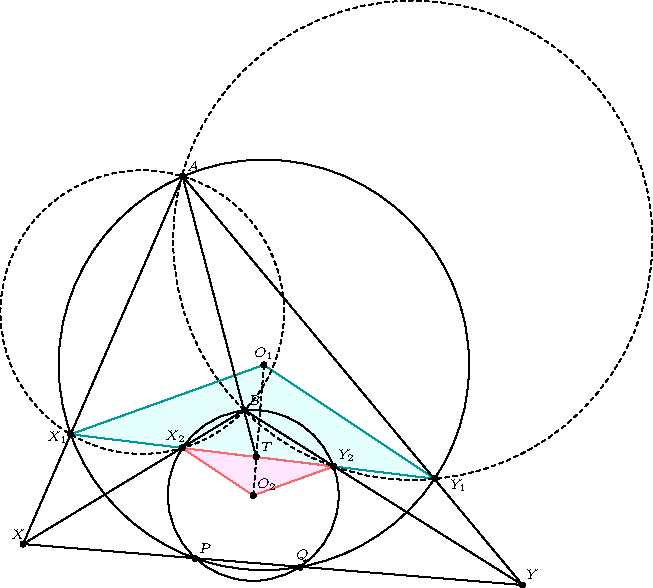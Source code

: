 /* File unicodetex not found. */

 /* Geogebra to Asymptote conversion, documentation at artofproblemsolving.com/Wiki, go to User:Azjps/geogebra */
import graph; size(11.5cm); 
real labelscalefactor = 0.3; /* changes label-to-point distance */
pen dps = linewidth(0.5) + fontsize(7); defaultpen(dps); /* default pen style */ 
pen dotstyle = black; /* point style */ 
real xmin = 7, xmax = 18.5, ymin = -7, ymax = 3.5;  /* image dimensions */
pen qqzzzz = rgb(0,0.6,0.6); pen ffwwww = rgb(1,0.4,0.4); 

pair o1 = (11.68,-2.86);
pair o2 = (11.5,-5.06);
pair x2 = (10.3,-4.26);
pair y2 = (12.86,-4.57);
pair x1 = (8.42,-4.03);
pair y1 = (14.56,-4.78);

fill(o2--x2--y2--cycle, magenta * 0.1 + white * 0.9);
fill(o1--x1--y1--cycle, cyan * 0.1 + white * 0.9);

draw((11.68,-2.86)--(8.42,-4.03)--(14.56,-4.78)--cycle, qqzzzz); 
draw((10.3,-4.26)--(11.5,-5.06)--(12.86,-4.57)--cycle, ffwwww); 
 /* draw figures */
draw(circle((11.68,-2.86), 3.46)); 
draw(circle((11.5,-5.06), 1.44)); 
draw((11.68,-2.86)--(8.42,-4.03), qqzzzz); 
draw((8.42,-4.03)--(14.56,-4.78), qqzzzz); 
draw((14.56,-4.78)--(11.68,-2.86), qqzzzz); 
draw((10.3,-4.26)--(11.5,-5.06), ffwwww); 
draw((11.5,-5.06)--(12.86,-4.57), ffwwww); 
draw((12.86,-4.57)--(10.3,-4.26), ffwwww); 
draw((11.68,-2.86)--(11.5,-5.06), linetype("4 4")); 
draw((10.31,0.32)--(7.62,-5.88)); 
draw((7.62,-5.88)--(16.04,-6.57)); 
draw((16.04,-6.57)--(10.31,0.32)); 
draw((10.31,0.32)--(11.55,-4.41)); 
draw((7.62,-5.88)--(11.35,-3.62)); 
draw((11.35,-3.62)--(16.04,-6.57)); 
draw(circle((9.63,-1.97), 2.39), linetype("4 4")); 
draw(circle((14.19,-0.76), 4.04), linetype("4 4")); 
 /* dots and labels */


dot(o1,dotstyle); 
label("$O_1$", (11.5,-2.78), NE * labelscalefactor); 
dot((10.52,-6.12),dotstyle); 
label("$P$", (10.57,-6.04), NE * labelscalefactor); 

dot(o2,dotstyle); 
label("$O_2$", (11.54,-4.98), NE * labelscalefactor); 
dot((12.29,-6.27),dotstyle); 
label("$Q$", (12.2,-6.19), NE * labelscalefactor); 
dot((7.62,-5.88),dotstyle); 
label("$X$", (7.4,-5.81), NE * labelscalefactor); 
dot((16.04,-6.57),dotstyle); 
label("$Y$", (16.09,-6.49), NE * labelscalefactor); 
dot((11.35,-3.62),dotstyle); 
label("$B$", (11.39,-3.55), NE * labelscalefactor); 

dot(x2,dotstyle); 
label("$X_2$", (10,-4.18), NE * labelscalefactor); 

dot(y2,dotstyle); 
label("$Y_2$", (12.91,-4.5), NE * labelscalefactor); 

dot(x1,dotstyle); 
label("$X_1$", (8,-4.2), NE * labelscalefactor); 

dot(y1,dotstyle); 
label("$Y_1$", (14.8,-5), NE * labelscalefactor); 
dot((10.31,0.32),dotstyle); 
label("$A$", (10.36,0.4), NE * labelscalefactor); 
dot((11.55,-4.41),dotstyle); 
label("$T$", (11.61,-4.33), NE * labelscalefactor); 
clip((xmin,ymin)--(xmin,ymax)--(xmax,ymax)--(xmax,ymin)--cycle); 
 /* end of picture */